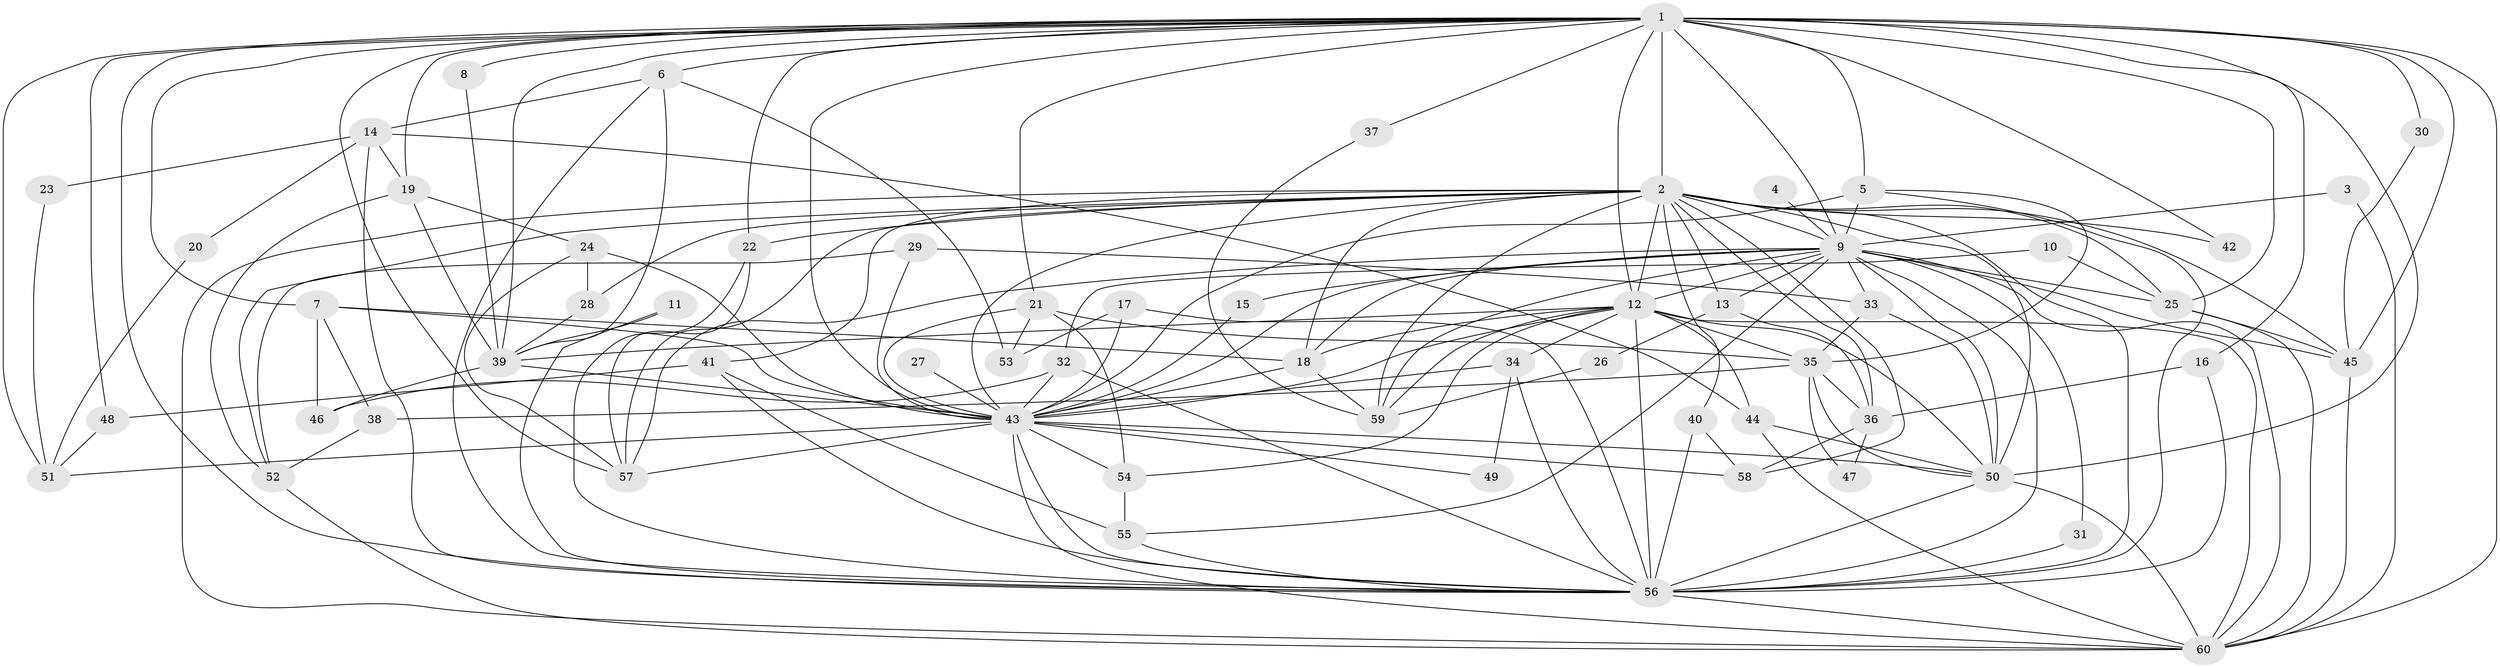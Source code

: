 // original degree distribution, {27: 0.008333333333333333, 25: 0.008333333333333333, 21: 0.008333333333333333, 20: 0.016666666666666666, 19: 0.008333333333333333, 15: 0.008333333333333333, 29: 0.008333333333333333, 16: 0.016666666666666666, 4: 0.08333333333333333, 10: 0.008333333333333333, 8: 0.008333333333333333, 5: 0.075, 6: 0.03333333333333333, 3: 0.20833333333333334, 2: 0.5}
// Generated by graph-tools (version 1.1) at 2025/01/03/09/25 03:01:20]
// undirected, 60 vertices, 170 edges
graph export_dot {
graph [start="1"]
  node [color=gray90,style=filled];
  1;
  2;
  3;
  4;
  5;
  6;
  7;
  8;
  9;
  10;
  11;
  12;
  13;
  14;
  15;
  16;
  17;
  18;
  19;
  20;
  21;
  22;
  23;
  24;
  25;
  26;
  27;
  28;
  29;
  30;
  31;
  32;
  33;
  34;
  35;
  36;
  37;
  38;
  39;
  40;
  41;
  42;
  43;
  44;
  45;
  46;
  47;
  48;
  49;
  50;
  51;
  52;
  53;
  54;
  55;
  56;
  57;
  58;
  59;
  60;
  1 -- 2 [weight=4.0];
  1 -- 5 [weight=1.0];
  1 -- 6 [weight=1.0];
  1 -- 7 [weight=1.0];
  1 -- 8 [weight=1.0];
  1 -- 9 [weight=2.0];
  1 -- 12 [weight=2.0];
  1 -- 16 [weight=1.0];
  1 -- 19 [weight=1.0];
  1 -- 21 [weight=1.0];
  1 -- 22 [weight=1.0];
  1 -- 25 [weight=1.0];
  1 -- 30 [weight=1.0];
  1 -- 37 [weight=1.0];
  1 -- 39 [weight=1.0];
  1 -- 42 [weight=2.0];
  1 -- 43 [weight=3.0];
  1 -- 45 [weight=1.0];
  1 -- 48 [weight=1.0];
  1 -- 50 [weight=4.0];
  1 -- 51 [weight=2.0];
  1 -- 56 [weight=2.0];
  1 -- 57 [weight=1.0];
  1 -- 60 [weight=3.0];
  2 -- 9 [weight=3.0];
  2 -- 12 [weight=2.0];
  2 -- 13 [weight=1.0];
  2 -- 18 [weight=1.0];
  2 -- 22 [weight=1.0];
  2 -- 25 [weight=1.0];
  2 -- 28 [weight=1.0];
  2 -- 36 [weight=1.0];
  2 -- 40 [weight=1.0];
  2 -- 41 [weight=1.0];
  2 -- 42 [weight=1.0];
  2 -- 43 [weight=2.0];
  2 -- 45 [weight=1.0];
  2 -- 50 [weight=3.0];
  2 -- 52 [weight=1.0];
  2 -- 56 [weight=2.0];
  2 -- 57 [weight=1.0];
  2 -- 58 [weight=1.0];
  2 -- 59 [weight=2.0];
  2 -- 60 [weight=2.0];
  3 -- 9 [weight=2.0];
  3 -- 60 [weight=1.0];
  4 -- 9 [weight=1.0];
  5 -- 9 [weight=1.0];
  5 -- 35 [weight=1.0];
  5 -- 43 [weight=1.0];
  5 -- 56 [weight=1.0];
  6 -- 14 [weight=1.0];
  6 -- 39 [weight=1.0];
  6 -- 53 [weight=1.0];
  6 -- 56 [weight=1.0];
  7 -- 18 [weight=1.0];
  7 -- 38 [weight=1.0];
  7 -- 43 [weight=1.0];
  7 -- 46 [weight=1.0];
  8 -- 39 [weight=1.0];
  9 -- 12 [weight=1.0];
  9 -- 13 [weight=1.0];
  9 -- 15 [weight=1.0];
  9 -- 18 [weight=1.0];
  9 -- 25 [weight=1.0];
  9 -- 31 [weight=1.0];
  9 -- 33 [weight=1.0];
  9 -- 43 [weight=1.0];
  9 -- 45 [weight=1.0];
  9 -- 50 [weight=1.0];
  9 -- 55 [weight=1.0];
  9 -- 56 [weight=1.0];
  9 -- 57 [weight=1.0];
  9 -- 59 [weight=1.0];
  9 -- 60 [weight=1.0];
  10 -- 25 [weight=1.0];
  10 -- 32 [weight=1.0];
  11 -- 39 [weight=1.0];
  11 -- 56 [weight=1.0];
  12 -- 18 [weight=1.0];
  12 -- 34 [weight=1.0];
  12 -- 35 [weight=1.0];
  12 -- 39 [weight=2.0];
  12 -- 43 [weight=1.0];
  12 -- 44 [weight=1.0];
  12 -- 50 [weight=1.0];
  12 -- 54 [weight=1.0];
  12 -- 56 [weight=4.0];
  12 -- 59 [weight=1.0];
  12 -- 60 [weight=1.0];
  13 -- 26 [weight=1.0];
  13 -- 36 [weight=1.0];
  14 -- 19 [weight=1.0];
  14 -- 20 [weight=1.0];
  14 -- 23 [weight=1.0];
  14 -- 44 [weight=1.0];
  14 -- 56 [weight=1.0];
  15 -- 43 [weight=1.0];
  16 -- 36 [weight=1.0];
  16 -- 56 [weight=1.0];
  17 -- 43 [weight=1.0];
  17 -- 53 [weight=1.0];
  17 -- 56 [weight=1.0];
  18 -- 43 [weight=1.0];
  18 -- 59 [weight=1.0];
  19 -- 24 [weight=1.0];
  19 -- 39 [weight=1.0];
  19 -- 52 [weight=1.0];
  20 -- 51 [weight=1.0];
  21 -- 35 [weight=1.0];
  21 -- 43 [weight=1.0];
  21 -- 53 [weight=1.0];
  21 -- 54 [weight=1.0];
  22 -- 56 [weight=1.0];
  22 -- 57 [weight=1.0];
  23 -- 51 [weight=1.0];
  24 -- 28 [weight=1.0];
  24 -- 43 [weight=1.0];
  24 -- 57 [weight=1.0];
  25 -- 45 [weight=1.0];
  25 -- 60 [weight=1.0];
  26 -- 59 [weight=1.0];
  27 -- 43 [weight=1.0];
  28 -- 39 [weight=1.0];
  29 -- 33 [weight=1.0];
  29 -- 43 [weight=1.0];
  29 -- 52 [weight=1.0];
  30 -- 45 [weight=1.0];
  31 -- 56 [weight=1.0];
  32 -- 43 [weight=1.0];
  32 -- 46 [weight=1.0];
  32 -- 56 [weight=1.0];
  33 -- 35 [weight=1.0];
  33 -- 50 [weight=1.0];
  34 -- 43 [weight=1.0];
  34 -- 49 [weight=1.0];
  34 -- 56 [weight=2.0];
  35 -- 36 [weight=1.0];
  35 -- 38 [weight=1.0];
  35 -- 47 [weight=1.0];
  35 -- 50 [weight=1.0];
  36 -- 47 [weight=1.0];
  36 -- 58 [weight=1.0];
  37 -- 59 [weight=1.0];
  38 -- 52 [weight=1.0];
  39 -- 43 [weight=1.0];
  39 -- 46 [weight=1.0];
  40 -- 56 [weight=1.0];
  40 -- 58 [weight=1.0];
  41 -- 48 [weight=1.0];
  41 -- 55 [weight=1.0];
  41 -- 56 [weight=1.0];
  43 -- 49 [weight=1.0];
  43 -- 50 [weight=2.0];
  43 -- 51 [weight=1.0];
  43 -- 54 [weight=1.0];
  43 -- 56 [weight=1.0];
  43 -- 57 [weight=1.0];
  43 -- 58 [weight=1.0];
  43 -- 60 [weight=1.0];
  44 -- 50 [weight=1.0];
  44 -- 60 [weight=1.0];
  45 -- 60 [weight=1.0];
  48 -- 51 [weight=1.0];
  50 -- 56 [weight=1.0];
  50 -- 60 [weight=1.0];
  52 -- 60 [weight=1.0];
  54 -- 55 [weight=1.0];
  55 -- 56 [weight=1.0];
  56 -- 60 [weight=2.0];
}
